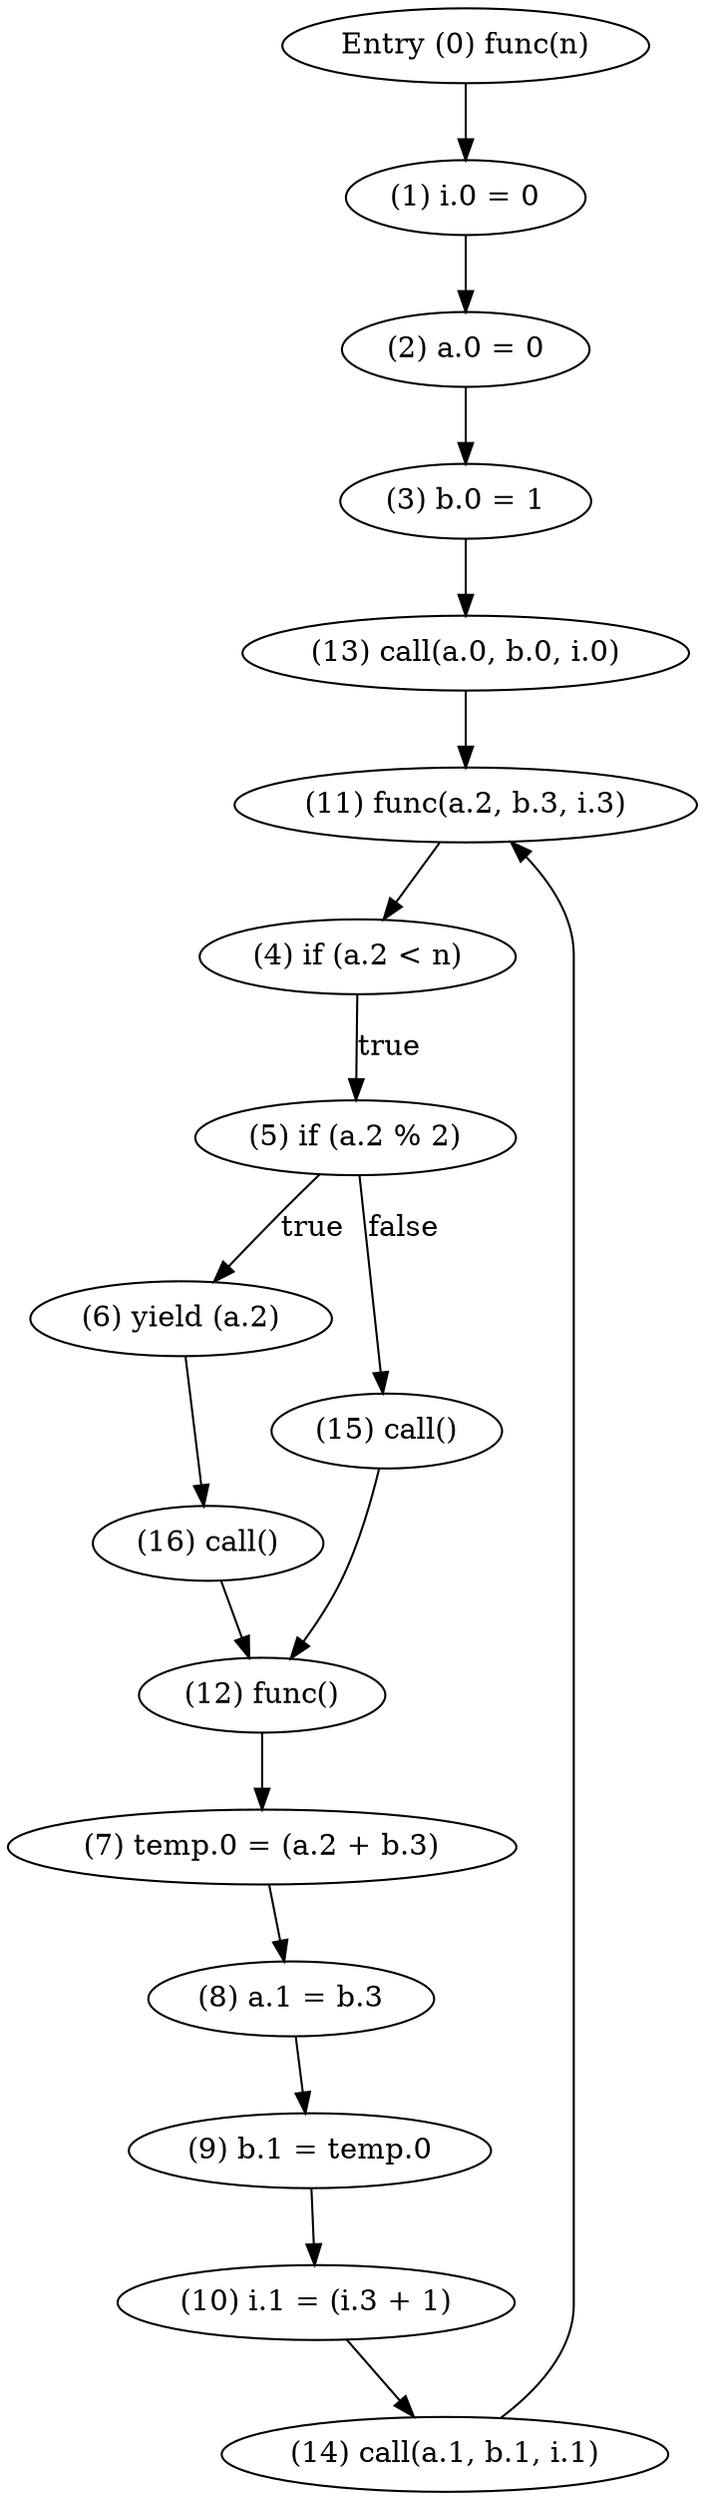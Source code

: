 digraph {
    0 [ label = "Entry (0) func(n)" ]
    1 [ label = "(1) i.0 = 0" ]
    2 [ label = "(2) a.0 = 0" ]
    3 [ label = "(3) b.0 = 1" ]
    4 [ label = "(4) if (a.2 < n)" ]
    5 [ label = "(5) if (a.2 % 2)" ]
    6 [ label = "(6) yield (a.2)" ]
    7 [ label = "(7) temp.0 = (a.2 + b.3)" ]
    8 [ label = "(8) a.1 = b.3" ]
    9 [ label = "(9) b.1 = temp.0" ]
    10 [ label = "(10) i.1 = (i.3 + 1)" ]
    11 [ label = "(11) func(a.2, b.3, i.3)" ]
    12 [ label = "(12) func()" ]
    13 [ label = "(13) call(a.0, b.0, i.0)" ]
    14 [ label = "(14) call(a.1, b.1, i.1)" ]
    15 [ label = "(15) call()" ]
    16 [ label = "(16) call()" ]
    0 -> 1 [ label = "" ]
    1 -> 2 [ label = "" ]
    2 -> 3 [ label = "" ]
    3 -> 13 [ label = "" ]
    4 -> 5 [ label = "true" ]
    5 -> 15 [ label = "false" ]
    5 -> 6 [ label = "true" ]
    6 -> 16 [ label = "" ]
    7 -> 8 [ label = "" ]
    8 -> 9 [ label = "" ]
    9 -> 10 [ label = "" ]
    10 -> 14 [ label = "" ]
    11 -> 4 [ label = "" ]
    12 -> 7 [ label = "" ]
    13 -> 11 [ label = "" ]
    14 -> 11 [ label = "" ]
    15 -> 12 [ label = "" ]
    16 -> 12 [ label = "" ]
}
